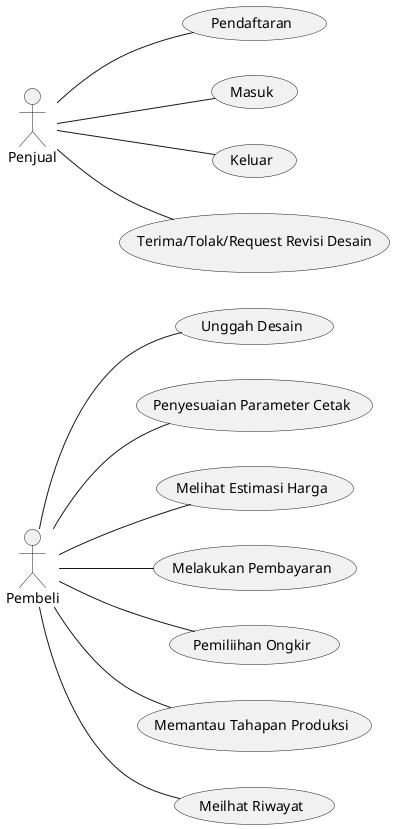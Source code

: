 @startuml
left to right direction

actor Pembeli as buyer
actor Penjual as seller

(Pendaftaran) as signup
(Masuk) as signin
(Keluar) as signout
(Unggah Desain) as upload_design
(Penyesuaian Parameter Cetak) as set_print_parameters
(Melihat Estimasi Harga) as check_est_price
(Terima/Tolak/Request Revisi Desain) as acc_design
(Melakukan Pembayaran) as transact
(Pemiliihan Ongkir) as set_shipping
(Memantau Tahapan Produksi) as inspect_production
(Meilhat Riwayat) as check_history

seller -- signup
seller -- signin
seller -- signout
buyer -- upload_design
buyer -- set_print_parameters
buyer -- check_est_price
seller -- acc_design
buyer -- set_shipping
buyer -- transact
buyer -- inspect_production
buyer -- check_history

@enduml
